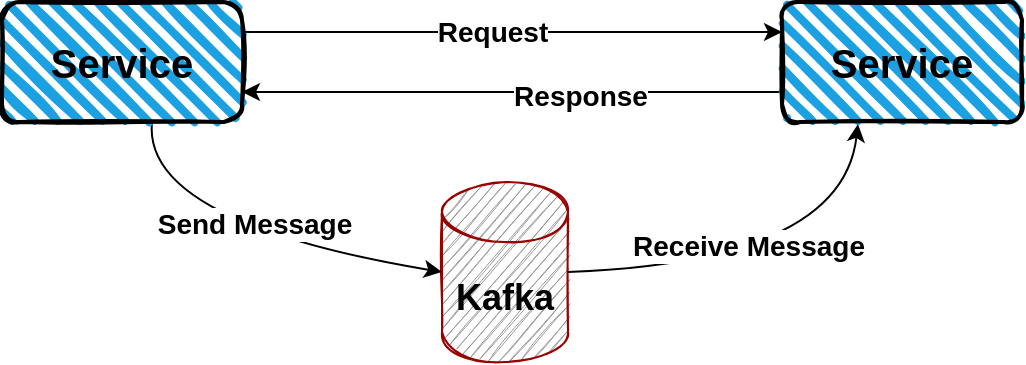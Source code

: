<mxfile version="14.5.8" type="github">
  <diagram name="Page-1" id="c7558073-3199-34d8-9f00-42111426c3f3">
    <mxGraphModel dx="1422" dy="794" grid="1" gridSize="10" guides="1" tooltips="1" connect="1" arrows="1" fold="1" page="1" pageScale="1" pageWidth="826" pageHeight="1169" background="#ffffff" math="0" shadow="0">
      <root>
        <mxCell id="0" />
        <mxCell id="1" parent="0" />
        <mxCell id="7dQ6YWvsDP0tPu-i0R7l-101" style="edgeStyle=orthogonalEdgeStyle;rounded=0;orthogonalLoop=1;jettySize=auto;html=1;exitX=1;exitY=0.25;exitDx=0;exitDy=0;entryX=0;entryY=0.25;entryDx=0;entryDy=0;" edge="1" parent="1" source="7dQ6YWvsDP0tPu-i0R7l-109" target="7dQ6YWvsDP0tPu-i0R7l-111">
          <mxGeometry relative="1" as="geometry">
            <mxPoint x="250" y="285" as="sourcePoint" />
            <mxPoint x="520" y="285" as="targetPoint" />
          </mxGeometry>
        </mxCell>
        <mxCell id="7dQ6YWvsDP0tPu-i0R7l-103" value="&lt;b&gt;&lt;font style=&quot;font-size: 14px&quot;&gt;Request&lt;/font&gt;&lt;/b&gt;" style="edgeLabel;html=1;align=center;verticalAlign=middle;resizable=0;points=[];" vertex="1" connectable="0" parent="7dQ6YWvsDP0tPu-i0R7l-101">
          <mxGeometry x="-0.074" relative="1" as="geometry">
            <mxPoint as="offset" />
          </mxGeometry>
        </mxCell>
        <mxCell id="7dQ6YWvsDP0tPu-i0R7l-102" style="edgeStyle=orthogonalEdgeStyle;rounded=0;orthogonalLoop=1;jettySize=auto;html=1;entryX=1;entryY=0.75;entryDx=0;entryDy=0;exitX=0;exitY=0.75;exitDx=0;exitDy=0;" edge="1" parent="1" source="7dQ6YWvsDP0tPu-i0R7l-111" target="7dQ6YWvsDP0tPu-i0R7l-109">
          <mxGeometry relative="1" as="geometry">
            <mxPoint x="520" y="315" as="sourcePoint" />
            <mxPoint x="250" y="315" as="targetPoint" />
          </mxGeometry>
        </mxCell>
        <mxCell id="7dQ6YWvsDP0tPu-i0R7l-104" value="&lt;b&gt;&lt;font style=&quot;font-size: 14px&quot;&gt;Response&lt;/font&gt;&lt;/b&gt;" style="edgeLabel;html=1;align=center;verticalAlign=middle;resizable=0;points=[];" vertex="1" connectable="0" parent="7dQ6YWvsDP0tPu-i0R7l-102">
          <mxGeometry x="-0.252" y="2" relative="1" as="geometry">
            <mxPoint as="offset" />
          </mxGeometry>
        </mxCell>
        <mxCell id="7dQ6YWvsDP0tPu-i0R7l-97" value="&lt;b&gt;&lt;font style=&quot;font-size: 18px&quot;&gt;Kafka&lt;/font&gt;&lt;/b&gt;" style="shape=cylinder3;whiteSpace=wrap;html=1;boundedLbl=1;backgroundOutline=1;size=15;sketch=1;fillColor=#999999;strokeColor=#990000;fillStyle=dots;" vertex="1" parent="1">
          <mxGeometry x="350" y="360" width="63" height="90" as="geometry" />
        </mxCell>
        <mxCell id="7dQ6YWvsDP0tPu-i0R7l-105" value="" style="curved=1;endArrow=classic;html=1;exitX=1;exitY=0.5;exitDx=0;exitDy=0;exitPerimeter=0;" edge="1" parent="1" source="7dQ6YWvsDP0tPu-i0R7l-97">
          <mxGeometry width="50" height="50" relative="1" as="geometry">
            <mxPoint x="500" y="400" as="sourcePoint" />
            <mxPoint x="558" y="331" as="targetPoint" />
            <Array as="points">
              <mxPoint x="550" y="400" />
            </Array>
          </mxGeometry>
        </mxCell>
        <mxCell id="7dQ6YWvsDP0tPu-i0R7l-108" value="&lt;b&gt;&lt;font style=&quot;font-size: 14px&quot;&gt;Receive Message&lt;/font&gt;&lt;/b&gt;" style="edgeLabel;html=1;align=center;verticalAlign=middle;resizable=0;points=[];" vertex="1" connectable="0" parent="7dQ6YWvsDP0tPu-i0R7l-105">
          <mxGeometry x="-0.128" y="10" relative="1" as="geometry">
            <mxPoint as="offset" />
          </mxGeometry>
        </mxCell>
        <mxCell id="7dQ6YWvsDP0tPu-i0R7l-106" value="" style="curved=1;endArrow=classic;html=1;entryX=0;entryY=0.5;entryDx=0;entryDy=0;entryPerimeter=0;exitX=0.5;exitY=1;exitDx=0;exitDy=0;" edge="1" parent="1" target="7dQ6YWvsDP0tPu-i0R7l-97">
          <mxGeometry width="50" height="50" relative="1" as="geometry">
            <mxPoint x="205" y="330" as="sourcePoint" />
            <mxPoint x="250" y="380" as="targetPoint" />
            <Array as="points">
              <mxPoint x="200" y="380" />
            </Array>
          </mxGeometry>
        </mxCell>
        <mxCell id="7dQ6YWvsDP0tPu-i0R7l-107" value="&lt;font style=&quot;font-size: 14px&quot;&gt;Send Message&lt;/font&gt;" style="edgeLabel;html=1;align=center;verticalAlign=middle;resizable=0;points=[];fontStyle=1" vertex="1" connectable="0" parent="7dQ6YWvsDP0tPu-i0R7l-106">
          <mxGeometry x="0.043" y="8" relative="1" as="geometry">
            <mxPoint as="offset" />
          </mxGeometry>
        </mxCell>
        <mxCell id="7dQ6YWvsDP0tPu-i0R7l-109" value="&lt;b&gt;&lt;font style=&quot;font-size: 20px&quot;&gt;Service&lt;/font&gt;&lt;/b&gt;" style="rounded=1;whiteSpace=wrap;html=1;strokeWidth=2;fillWeight=4;hachureGap=8;hachureAngle=45;fillColor=#1ba1e2;sketch=1;fontSize=14;" vertex="1" parent="1">
          <mxGeometry x="130" y="270" width="120" height="60" as="geometry" />
        </mxCell>
        <mxCell id="7dQ6YWvsDP0tPu-i0R7l-111" value="&lt;b&gt;&lt;font style=&quot;font-size: 20px&quot;&gt;Service&lt;/font&gt;&lt;/b&gt;" style="rounded=1;whiteSpace=wrap;html=1;strokeWidth=2;fillWeight=4;hachureGap=8;hachureAngle=45;fillColor=#1ba1e2;sketch=1;fontSize=14;" vertex="1" parent="1">
          <mxGeometry x="520" y="270" width="120" height="60" as="geometry" />
        </mxCell>
      </root>
    </mxGraphModel>
  </diagram>
</mxfile>
